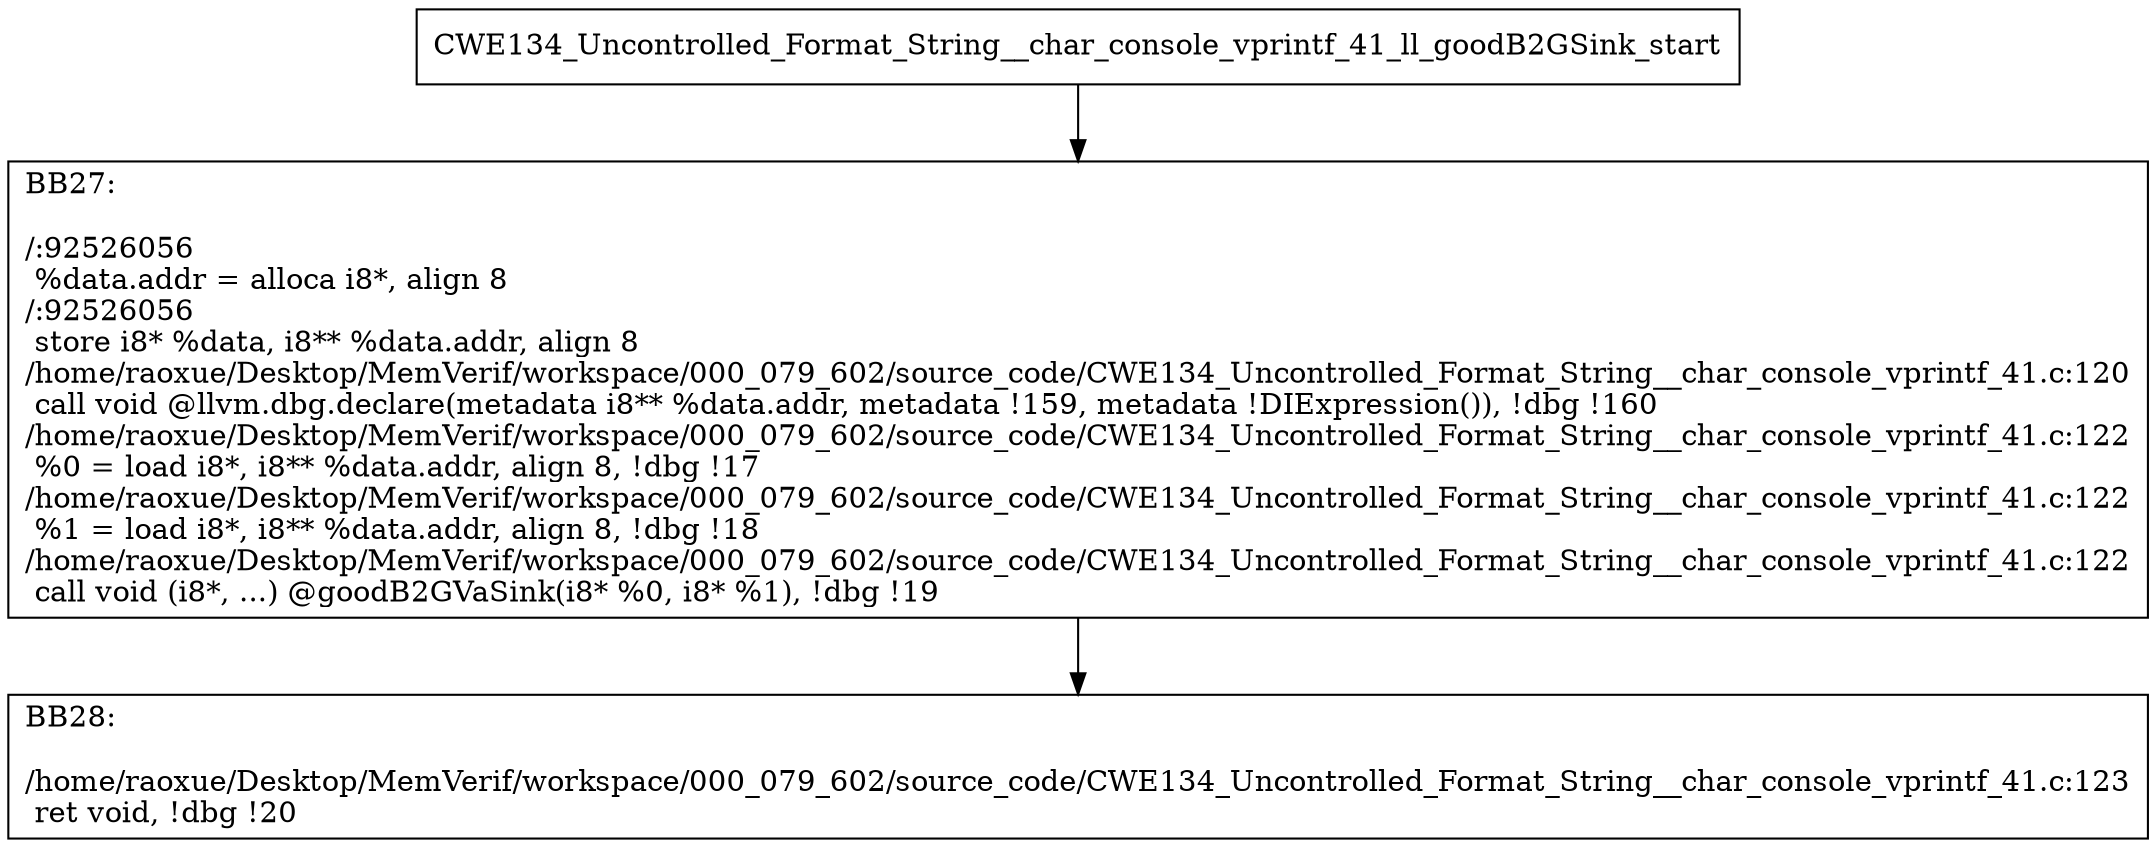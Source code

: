 digraph "CFG for'CWE134_Uncontrolled_Format_String__char_console_vprintf_41_ll_goodB2GSink' function" {
	BBCWE134_Uncontrolled_Format_String__char_console_vprintf_41_ll_goodB2GSink_start[shape=record,label="{CWE134_Uncontrolled_Format_String__char_console_vprintf_41_ll_goodB2GSink_start}"];
	BBCWE134_Uncontrolled_Format_String__char_console_vprintf_41_ll_goodB2GSink_start-> CWE134_Uncontrolled_Format_String__char_console_vprintf_41_ll_goodB2GSinkBB27;
	CWE134_Uncontrolled_Format_String__char_console_vprintf_41_ll_goodB2GSinkBB27 [shape=record, label="{BB27:\l\l/:92526056\l
  %data.addr = alloca i8*, align 8\l
/:92526056\l
  store i8* %data, i8** %data.addr, align 8\l
/home/raoxue/Desktop/MemVerif/workspace/000_079_602/source_code/CWE134_Uncontrolled_Format_String__char_console_vprintf_41.c:120\l
  call void @llvm.dbg.declare(metadata i8** %data.addr, metadata !159, metadata !DIExpression()), !dbg !160\l
/home/raoxue/Desktop/MemVerif/workspace/000_079_602/source_code/CWE134_Uncontrolled_Format_String__char_console_vprintf_41.c:122\l
  %0 = load i8*, i8** %data.addr, align 8, !dbg !17\l
/home/raoxue/Desktop/MemVerif/workspace/000_079_602/source_code/CWE134_Uncontrolled_Format_String__char_console_vprintf_41.c:122\l
  %1 = load i8*, i8** %data.addr, align 8, !dbg !18\l
/home/raoxue/Desktop/MemVerif/workspace/000_079_602/source_code/CWE134_Uncontrolled_Format_String__char_console_vprintf_41.c:122\l
  call void (i8*, ...) @goodB2GVaSink(i8* %0, i8* %1), !dbg !19\l
}"];
	CWE134_Uncontrolled_Format_String__char_console_vprintf_41_ll_goodB2GSinkBB27-> CWE134_Uncontrolled_Format_String__char_console_vprintf_41_ll_goodB2GSinkBB28;
	CWE134_Uncontrolled_Format_String__char_console_vprintf_41_ll_goodB2GSinkBB28 [shape=record, label="{BB28:\l\l/home/raoxue/Desktop/MemVerif/workspace/000_079_602/source_code/CWE134_Uncontrolled_Format_String__char_console_vprintf_41.c:123\l
  ret void, !dbg !20\l
}"];
}
